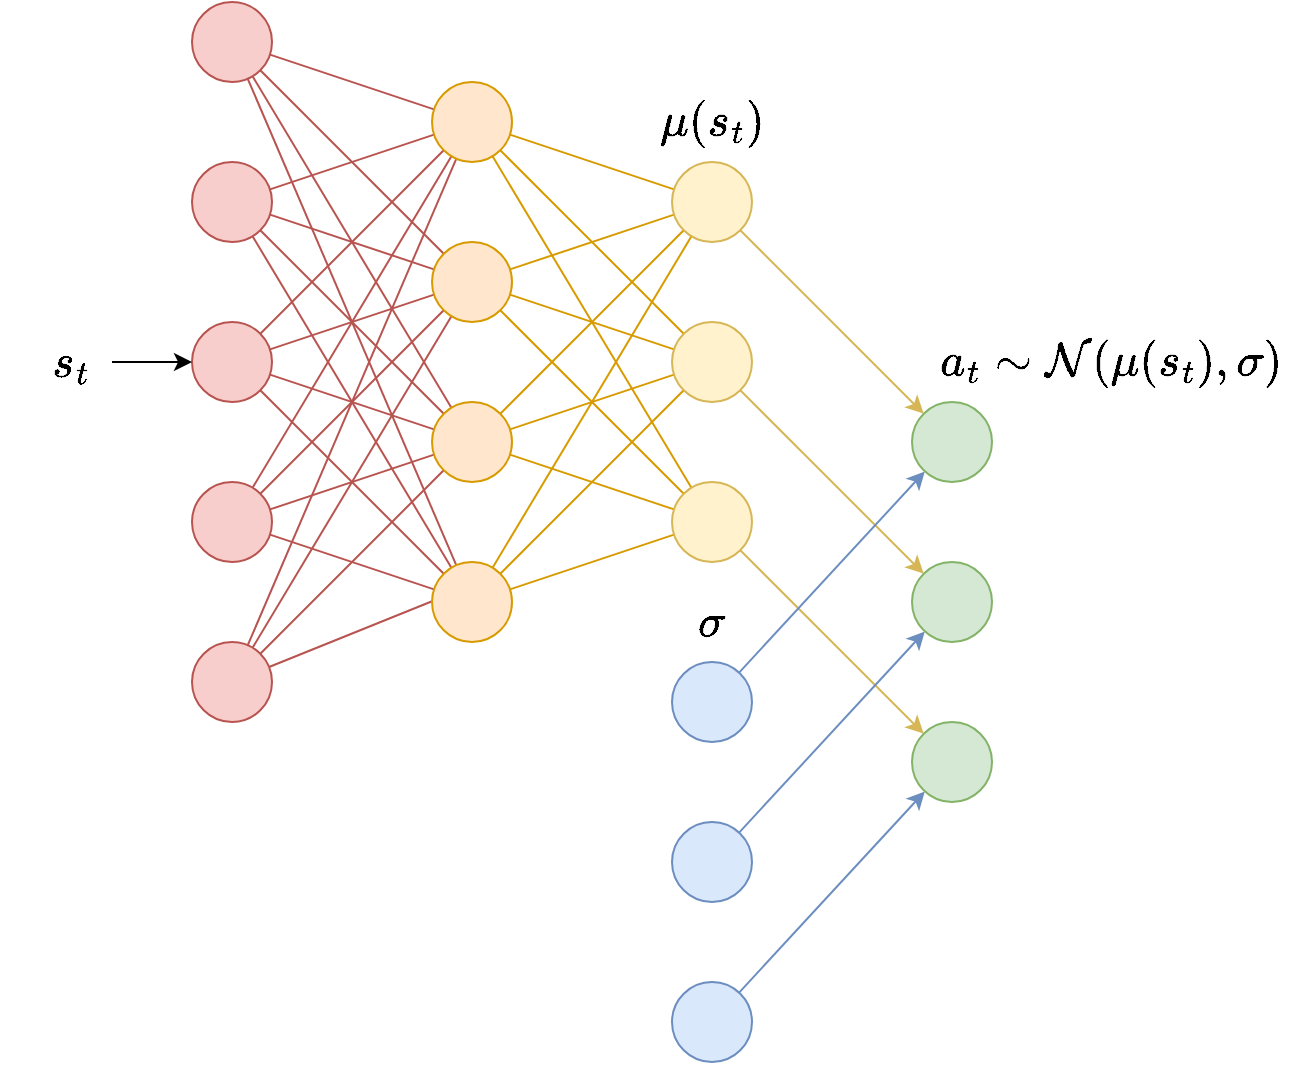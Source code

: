 <mxfile version="13.2.1" type="device"><diagram id="1EGydahg5IScI-xZP1_C" name="Page-1"><mxGraphModel dx="946" dy="592" grid="1" gridSize="10" guides="1" tooltips="1" connect="1" arrows="1" fold="1" page="1" pageScale="1" pageWidth="850" pageHeight="1100" math="1" shadow="0"><root><mxCell id="0"/><mxCell id="1" parent="0"/><mxCell id="_RZ1qZyV9OitU8OjG1FF-13" style="rounded=0;orthogonalLoop=1;jettySize=auto;html=1;endArrow=none;endFill=0;fillColor=#f8cecc;strokeColor=#b85450;" parent="1" source="_RZ1qZyV9OitU8OjG1FF-1" target="_RZ1qZyV9OitU8OjG1FF-6" edge="1"><mxGeometry relative="1" as="geometry"/></mxCell><mxCell id="_RZ1qZyV9OitU8OjG1FF-15" style="edgeStyle=none;rounded=0;orthogonalLoop=1;jettySize=auto;html=1;endArrow=none;endFill=0;fillColor=#f8cecc;strokeColor=#b85450;" parent="1" source="_RZ1qZyV9OitU8OjG1FF-1" target="_RZ1qZyV9OitU8OjG1FF-7" edge="1"><mxGeometry relative="1" as="geometry"/></mxCell><mxCell id="_RZ1qZyV9OitU8OjG1FF-16" style="edgeStyle=none;rounded=0;orthogonalLoop=1;jettySize=auto;html=1;endArrow=none;endFill=0;fillColor=#f8cecc;strokeColor=#b85450;" parent="1" source="_RZ1qZyV9OitU8OjG1FF-1" target="_RZ1qZyV9OitU8OjG1FF-8" edge="1"><mxGeometry relative="1" as="geometry"/></mxCell><mxCell id="_RZ1qZyV9OitU8OjG1FF-17" style="edgeStyle=none;rounded=0;orthogonalLoop=1;jettySize=auto;html=1;endArrow=none;endFill=0;fillColor=#f8cecc;strokeColor=#b85450;" parent="1" source="_RZ1qZyV9OitU8OjG1FF-1" target="_RZ1qZyV9OitU8OjG1FF-9" edge="1"><mxGeometry relative="1" as="geometry"/></mxCell><mxCell id="_RZ1qZyV9OitU8OjG1FF-1" value="" style="ellipse;whiteSpace=wrap;html=1;fillColor=#f8cecc;strokeColor=#b85450;" parent="1" vertex="1"><mxGeometry x="120" y="120" width="40" height="40" as="geometry"/></mxCell><mxCell id="_RZ1qZyV9OitU8OjG1FF-18" style="edgeStyle=none;rounded=0;orthogonalLoop=1;jettySize=auto;html=1;endArrow=none;endFill=0;fillColor=#f8cecc;strokeColor=#b85450;" parent="1" source="_RZ1qZyV9OitU8OjG1FF-2" target="_RZ1qZyV9OitU8OjG1FF-6" edge="1"><mxGeometry relative="1" as="geometry"/></mxCell><mxCell id="_RZ1qZyV9OitU8OjG1FF-19" style="edgeStyle=none;rounded=0;orthogonalLoop=1;jettySize=auto;html=1;endArrow=none;endFill=0;fillColor=#f8cecc;strokeColor=#b85450;" parent="1" source="_RZ1qZyV9OitU8OjG1FF-2" target="_RZ1qZyV9OitU8OjG1FF-7" edge="1"><mxGeometry relative="1" as="geometry"/></mxCell><mxCell id="_RZ1qZyV9OitU8OjG1FF-20" style="edgeStyle=none;rounded=0;orthogonalLoop=1;jettySize=auto;html=1;endArrow=none;endFill=0;fillColor=#f8cecc;strokeColor=#b85450;" parent="1" source="_RZ1qZyV9OitU8OjG1FF-2" target="_RZ1qZyV9OitU8OjG1FF-8" edge="1"><mxGeometry relative="1" as="geometry"/></mxCell><mxCell id="_RZ1qZyV9OitU8OjG1FF-22" style="edgeStyle=none;rounded=0;orthogonalLoop=1;jettySize=auto;html=1;endArrow=none;endFill=0;fillColor=#f8cecc;strokeColor=#b85450;" parent="1" source="_RZ1qZyV9OitU8OjG1FF-2" target="_RZ1qZyV9OitU8OjG1FF-9" edge="1"><mxGeometry relative="1" as="geometry"/></mxCell><mxCell id="_RZ1qZyV9OitU8OjG1FF-2" value="" style="ellipse;whiteSpace=wrap;html=1;fillColor=#f8cecc;strokeColor=#b85450;" parent="1" vertex="1"><mxGeometry x="120" y="200" width="40" height="40" as="geometry"/></mxCell><mxCell id="_RZ1qZyV9OitU8OjG1FF-23" style="edgeStyle=none;rounded=0;orthogonalLoop=1;jettySize=auto;html=1;endArrow=none;endFill=0;fillColor=#f8cecc;strokeColor=#b85450;" parent="1" source="_RZ1qZyV9OitU8OjG1FF-3" target="_RZ1qZyV9OitU8OjG1FF-6" edge="1"><mxGeometry relative="1" as="geometry"/></mxCell><mxCell id="_RZ1qZyV9OitU8OjG1FF-24" style="edgeStyle=none;rounded=0;orthogonalLoop=1;jettySize=auto;html=1;endArrow=none;endFill=0;fillColor=#f8cecc;strokeColor=#b85450;" parent="1" source="_RZ1qZyV9OitU8OjG1FF-3" target="_RZ1qZyV9OitU8OjG1FF-7" edge="1"><mxGeometry relative="1" as="geometry"/></mxCell><mxCell id="_RZ1qZyV9OitU8OjG1FF-25" style="edgeStyle=none;rounded=0;orthogonalLoop=1;jettySize=auto;html=1;endArrow=none;endFill=0;fillColor=#f8cecc;strokeColor=#b85450;" parent="1" source="_RZ1qZyV9OitU8OjG1FF-3" target="_RZ1qZyV9OitU8OjG1FF-8" edge="1"><mxGeometry relative="1" as="geometry"/></mxCell><mxCell id="_RZ1qZyV9OitU8OjG1FF-26" style="edgeStyle=none;rounded=0;orthogonalLoop=1;jettySize=auto;html=1;endArrow=none;endFill=0;fillColor=#f8cecc;strokeColor=#b85450;" parent="1" source="_RZ1qZyV9OitU8OjG1FF-3" target="_RZ1qZyV9OitU8OjG1FF-9" edge="1"><mxGeometry relative="1" as="geometry"/></mxCell><mxCell id="_RZ1qZyV9OitU8OjG1FF-3" value="" style="ellipse;whiteSpace=wrap;html=1;fillColor=#f8cecc;strokeColor=#b85450;" parent="1" vertex="1"><mxGeometry x="120" y="280" width="40" height="40" as="geometry"/></mxCell><mxCell id="_RZ1qZyV9OitU8OjG1FF-27" style="edgeStyle=none;rounded=0;orthogonalLoop=1;jettySize=auto;html=1;endArrow=none;endFill=0;fillColor=#f8cecc;strokeColor=#b85450;" parent="1" source="_RZ1qZyV9OitU8OjG1FF-4" target="_RZ1qZyV9OitU8OjG1FF-6" edge="1"><mxGeometry relative="1" as="geometry"/></mxCell><mxCell id="_RZ1qZyV9OitU8OjG1FF-28" style="edgeStyle=none;rounded=0;orthogonalLoop=1;jettySize=auto;html=1;endArrow=none;endFill=0;fillColor=#f8cecc;strokeColor=#b85450;" parent="1" source="_RZ1qZyV9OitU8OjG1FF-4" target="_RZ1qZyV9OitU8OjG1FF-7" edge="1"><mxGeometry relative="1" as="geometry"/></mxCell><mxCell id="_RZ1qZyV9OitU8OjG1FF-29" style="edgeStyle=none;rounded=0;orthogonalLoop=1;jettySize=auto;html=1;endArrow=none;endFill=0;fillColor=#f8cecc;strokeColor=#b85450;" parent="1" source="_RZ1qZyV9OitU8OjG1FF-4" target="_RZ1qZyV9OitU8OjG1FF-8" edge="1"><mxGeometry relative="1" as="geometry"/></mxCell><mxCell id="_RZ1qZyV9OitU8OjG1FF-30" style="edgeStyle=none;rounded=0;orthogonalLoop=1;jettySize=auto;html=1;endArrow=none;endFill=0;fillColor=#f8cecc;strokeColor=#b85450;" parent="1" source="_RZ1qZyV9OitU8OjG1FF-4" target="_RZ1qZyV9OitU8OjG1FF-9" edge="1"><mxGeometry relative="1" as="geometry"/></mxCell><mxCell id="_RZ1qZyV9OitU8OjG1FF-4" value="" style="ellipse;whiteSpace=wrap;html=1;fillColor=#f8cecc;strokeColor=#b85450;" parent="1" vertex="1"><mxGeometry x="120" y="360" width="40" height="40" as="geometry"/></mxCell><mxCell id="_RZ1qZyV9OitU8OjG1FF-31" style="edgeStyle=none;rounded=0;orthogonalLoop=1;jettySize=auto;html=1;endArrow=none;endFill=0;fillColor=#f8cecc;strokeColor=#b85450;" parent="1" source="_RZ1qZyV9OitU8OjG1FF-5" target="_RZ1qZyV9OitU8OjG1FF-6" edge="1"><mxGeometry relative="1" as="geometry"/></mxCell><mxCell id="_RZ1qZyV9OitU8OjG1FF-32" style="edgeStyle=none;rounded=0;orthogonalLoop=1;jettySize=auto;html=1;endArrow=none;endFill=0;fillColor=#f8cecc;strokeColor=#b85450;" parent="1" source="_RZ1qZyV9OitU8OjG1FF-5" target="_RZ1qZyV9OitU8OjG1FF-7" edge="1"><mxGeometry relative="1" as="geometry"/></mxCell><mxCell id="_RZ1qZyV9OitU8OjG1FF-33" style="edgeStyle=none;rounded=0;orthogonalLoop=1;jettySize=auto;html=1;endArrow=none;endFill=0;fillColor=#f8cecc;strokeColor=#b85450;" parent="1" source="_RZ1qZyV9OitU8OjG1FF-5" target="_RZ1qZyV9OitU8OjG1FF-8" edge="1"><mxGeometry relative="1" as="geometry"/></mxCell><mxCell id="_RZ1qZyV9OitU8OjG1FF-34" style="edgeStyle=none;rounded=0;orthogonalLoop=1;jettySize=auto;html=1;entryX=1;entryY=0;entryDx=0;entryDy=0;endArrow=none;endFill=0;fillColor=#f8cecc;strokeColor=#b85450;" parent="1" source="_RZ1qZyV9OitU8OjG1FF-5" target="_RZ1qZyV9OitU8OjG1FF-9" edge="1"><mxGeometry relative="1" as="geometry"/></mxCell><mxCell id="_RZ1qZyV9OitU8OjG1FF-5" value="" style="ellipse;whiteSpace=wrap;html=1;fillColor=#f8cecc;strokeColor=#b85450;" parent="1" vertex="1"><mxGeometry x="120" y="440" width="40" height="40" as="geometry"/></mxCell><mxCell id="_RZ1qZyV9OitU8OjG1FF-35" style="edgeStyle=none;rounded=0;orthogonalLoop=1;jettySize=auto;html=1;endArrow=none;endFill=0;fillColor=#ffe6cc;strokeColor=#d79b00;" parent="1" source="_RZ1qZyV9OitU8OjG1FF-6" target="_RZ1qZyV9OitU8OjG1FF-10" edge="1"><mxGeometry relative="1" as="geometry"/></mxCell><mxCell id="_RZ1qZyV9OitU8OjG1FF-36" style="edgeStyle=none;rounded=0;orthogonalLoop=1;jettySize=auto;html=1;entryX=0;entryY=0;entryDx=0;entryDy=0;endArrow=none;endFill=0;fillColor=#ffe6cc;strokeColor=#d79b00;" parent="1" source="_RZ1qZyV9OitU8OjG1FF-6" target="_RZ1qZyV9OitU8OjG1FF-11" edge="1"><mxGeometry relative="1" as="geometry"/></mxCell><mxCell id="_RZ1qZyV9OitU8OjG1FF-37" style="edgeStyle=none;rounded=0;orthogonalLoop=1;jettySize=auto;html=1;endArrow=none;endFill=0;fillColor=#ffe6cc;strokeColor=#d79b00;" parent="1" source="_RZ1qZyV9OitU8OjG1FF-6" target="_RZ1qZyV9OitU8OjG1FF-12" edge="1"><mxGeometry relative="1" as="geometry"/></mxCell><mxCell id="_RZ1qZyV9OitU8OjG1FF-6" value="" style="ellipse;whiteSpace=wrap;html=1;fillColor=#ffe6cc;strokeColor=#d79b00;" parent="1" vertex="1"><mxGeometry x="240" y="160" width="40" height="40" as="geometry"/></mxCell><mxCell id="_RZ1qZyV9OitU8OjG1FF-38" style="edgeStyle=none;rounded=0;orthogonalLoop=1;jettySize=auto;html=1;endArrow=none;endFill=0;fillColor=#ffe6cc;strokeColor=#d79b00;" parent="1" source="_RZ1qZyV9OitU8OjG1FF-7" target="_RZ1qZyV9OitU8OjG1FF-10" edge="1"><mxGeometry relative="1" as="geometry"/></mxCell><mxCell id="_RZ1qZyV9OitU8OjG1FF-39" style="edgeStyle=none;rounded=0;orthogonalLoop=1;jettySize=auto;html=1;endArrow=none;endFill=0;fillColor=#ffe6cc;strokeColor=#d79b00;" parent="1" source="_RZ1qZyV9OitU8OjG1FF-7" target="_RZ1qZyV9OitU8OjG1FF-11" edge="1"><mxGeometry relative="1" as="geometry"/></mxCell><mxCell id="_RZ1qZyV9OitU8OjG1FF-40" style="edgeStyle=none;rounded=0;orthogonalLoop=1;jettySize=auto;html=1;endArrow=none;endFill=0;fillColor=#ffe6cc;strokeColor=#d79b00;" parent="1" source="_RZ1qZyV9OitU8OjG1FF-7" target="_RZ1qZyV9OitU8OjG1FF-12" edge="1"><mxGeometry relative="1" as="geometry"/></mxCell><mxCell id="_RZ1qZyV9OitU8OjG1FF-7" value="" style="ellipse;whiteSpace=wrap;html=1;fillColor=#ffe6cc;strokeColor=#d79b00;" parent="1" vertex="1"><mxGeometry x="240" y="240" width="40" height="40" as="geometry"/></mxCell><mxCell id="_RZ1qZyV9OitU8OjG1FF-41" style="edgeStyle=none;rounded=0;orthogonalLoop=1;jettySize=auto;html=1;endArrow=none;endFill=0;fillColor=#ffe6cc;strokeColor=#d79b00;" parent="1" source="_RZ1qZyV9OitU8OjG1FF-8" target="_RZ1qZyV9OitU8OjG1FF-10" edge="1"><mxGeometry relative="1" as="geometry"/></mxCell><mxCell id="_RZ1qZyV9OitU8OjG1FF-42" style="edgeStyle=none;rounded=0;orthogonalLoop=1;jettySize=auto;html=1;endArrow=none;endFill=0;fillColor=#ffe6cc;strokeColor=#d79b00;" parent="1" source="_RZ1qZyV9OitU8OjG1FF-8" target="_RZ1qZyV9OitU8OjG1FF-11" edge="1"><mxGeometry relative="1" as="geometry"/></mxCell><mxCell id="_RZ1qZyV9OitU8OjG1FF-43" style="edgeStyle=none;rounded=0;orthogonalLoop=1;jettySize=auto;html=1;endArrow=none;endFill=0;fillColor=#ffe6cc;strokeColor=#d79b00;" parent="1" source="_RZ1qZyV9OitU8OjG1FF-8" target="_RZ1qZyV9OitU8OjG1FF-12" edge="1"><mxGeometry relative="1" as="geometry"/></mxCell><mxCell id="_RZ1qZyV9OitU8OjG1FF-8" value="" style="ellipse;whiteSpace=wrap;html=1;fillColor=#ffe6cc;strokeColor=#d79b00;" parent="1" vertex="1"><mxGeometry x="240" y="320" width="40" height="40" as="geometry"/></mxCell><mxCell id="_RZ1qZyV9OitU8OjG1FF-44" style="edgeStyle=none;rounded=0;orthogonalLoop=1;jettySize=auto;html=1;endArrow=none;endFill=0;fillColor=#ffe6cc;strokeColor=#d79b00;" parent="1" source="_RZ1qZyV9OitU8OjG1FF-9" target="_RZ1qZyV9OitU8OjG1FF-10" edge="1"><mxGeometry relative="1" as="geometry"/></mxCell><mxCell id="_RZ1qZyV9OitU8OjG1FF-45" style="edgeStyle=none;rounded=0;orthogonalLoop=1;jettySize=auto;html=1;endArrow=none;endFill=0;fillColor=#ffe6cc;strokeColor=#d79b00;" parent="1" source="_RZ1qZyV9OitU8OjG1FF-9" target="_RZ1qZyV9OitU8OjG1FF-11" edge="1"><mxGeometry relative="1" as="geometry"/></mxCell><mxCell id="_RZ1qZyV9OitU8OjG1FF-46" style="edgeStyle=none;rounded=0;orthogonalLoop=1;jettySize=auto;html=1;endArrow=none;endFill=0;fillColor=#ffe6cc;strokeColor=#d79b00;" parent="1" source="_RZ1qZyV9OitU8OjG1FF-9" target="_RZ1qZyV9OitU8OjG1FF-12" edge="1"><mxGeometry relative="1" as="geometry"/></mxCell><mxCell id="_RZ1qZyV9OitU8OjG1FF-9" value="" style="ellipse;whiteSpace=wrap;html=1;fillColor=#ffe6cc;strokeColor=#d79b00;" parent="1" vertex="1"><mxGeometry x="240" y="400" width="40" height="40" as="geometry"/></mxCell><mxCell id="gwxLNxS0KuLVZTUoaDnM-11" style="rounded=0;orthogonalLoop=1;jettySize=auto;html=1;fillColor=#fff2cc;strokeColor=#d6b656;" edge="1" parent="1" source="_RZ1qZyV9OitU8OjG1FF-10" target="gwxLNxS0KuLVZTUoaDnM-6"><mxGeometry relative="1" as="geometry"/></mxCell><mxCell id="_RZ1qZyV9OitU8OjG1FF-10" value="" style="ellipse;whiteSpace=wrap;html=1;fillColor=#fff2cc;strokeColor=#d6b656;" parent="1" vertex="1"><mxGeometry x="360" y="200" width="40" height="40" as="geometry"/></mxCell><mxCell id="gwxLNxS0KuLVZTUoaDnM-12" style="edgeStyle=none;rounded=0;orthogonalLoop=1;jettySize=auto;html=1;fillColor=#fff2cc;strokeColor=#d6b656;" edge="1" parent="1" source="_RZ1qZyV9OitU8OjG1FF-11" target="gwxLNxS0KuLVZTUoaDnM-7"><mxGeometry relative="1" as="geometry"/></mxCell><mxCell id="_RZ1qZyV9OitU8OjG1FF-11" value="" style="ellipse;whiteSpace=wrap;html=1;fillColor=#fff2cc;strokeColor=#d6b656;" parent="1" vertex="1"><mxGeometry x="360" y="280" width="40" height="40" as="geometry"/></mxCell><mxCell id="gwxLNxS0KuLVZTUoaDnM-13" style="edgeStyle=none;rounded=0;orthogonalLoop=1;jettySize=auto;html=1;fillColor=#fff2cc;strokeColor=#d6b656;" edge="1" parent="1" source="_RZ1qZyV9OitU8OjG1FF-12" target="gwxLNxS0KuLVZTUoaDnM-8"><mxGeometry relative="1" as="geometry"/></mxCell><mxCell id="_RZ1qZyV9OitU8OjG1FF-12" value="" style="ellipse;whiteSpace=wrap;html=1;fillColor=#fff2cc;strokeColor=#d6b656;" parent="1" vertex="1"><mxGeometry x="360" y="360" width="40" height="40" as="geometry"/></mxCell><mxCell id="_RZ1qZyV9OitU8OjG1FF-51" style="edgeStyle=none;rounded=0;orthogonalLoop=1;jettySize=auto;html=1;entryX=0;entryY=0.5;entryDx=0;entryDy=0;endArrow=classic;endFill=1;" parent="1" source="_RZ1qZyV9OitU8OjG1FF-47" target="_RZ1qZyV9OitU8OjG1FF-3" edge="1"><mxGeometry relative="1" as="geometry"/></mxCell><mxCell id="_RZ1qZyV9OitU8OjG1FF-47" value="&lt;font style=&quot;font-size: 20px&quot;&gt;$$s_t$$&lt;/font&gt;" style="text;html=1;strokeColor=none;fillColor=none;align=center;verticalAlign=middle;whiteSpace=wrap;rounded=0;" parent="1" vertex="1"><mxGeometry x="40" y="290" width="40" height="20" as="geometry"/></mxCell><mxCell id="gwxLNxS0KuLVZTUoaDnM-14" style="edgeStyle=none;rounded=0;orthogonalLoop=1;jettySize=auto;html=1;fillColor=#dae8fc;strokeColor=#6c8ebf;" edge="1" parent="1" source="gwxLNxS0KuLVZTUoaDnM-1" target="gwxLNxS0KuLVZTUoaDnM-6"><mxGeometry relative="1" as="geometry"/></mxCell><mxCell id="gwxLNxS0KuLVZTUoaDnM-1" value="" style="ellipse;whiteSpace=wrap;html=1;fillColor=#dae8fc;strokeColor=#6c8ebf;" vertex="1" parent="1"><mxGeometry x="360" y="450" width="40" height="40" as="geometry"/></mxCell><mxCell id="gwxLNxS0KuLVZTUoaDnM-15" style="edgeStyle=none;rounded=0;orthogonalLoop=1;jettySize=auto;html=1;fillColor=#dae8fc;strokeColor=#6c8ebf;" edge="1" parent="1" source="gwxLNxS0KuLVZTUoaDnM-2" target="gwxLNxS0KuLVZTUoaDnM-7"><mxGeometry relative="1" as="geometry"/></mxCell><mxCell id="gwxLNxS0KuLVZTUoaDnM-2" value="" style="ellipse;whiteSpace=wrap;html=1;fillColor=#dae8fc;strokeColor=#6c8ebf;" vertex="1" parent="1"><mxGeometry x="360" y="530" width="40" height="40" as="geometry"/></mxCell><mxCell id="gwxLNxS0KuLVZTUoaDnM-16" style="edgeStyle=none;rounded=0;orthogonalLoop=1;jettySize=auto;html=1;fillColor=#dae8fc;strokeColor=#6c8ebf;" edge="1" parent="1" source="gwxLNxS0KuLVZTUoaDnM-3" target="gwxLNxS0KuLVZTUoaDnM-8"><mxGeometry relative="1" as="geometry"/></mxCell><mxCell id="gwxLNxS0KuLVZTUoaDnM-3" value="" style="ellipse;whiteSpace=wrap;html=1;fillColor=#dae8fc;strokeColor=#6c8ebf;" vertex="1" parent="1"><mxGeometry x="360" y="610" width="40" height="40" as="geometry"/></mxCell><mxCell id="gwxLNxS0KuLVZTUoaDnM-4" value="&lt;font style=&quot;font-size: 20px&quot;&gt;$$\mu(s_t)$$&lt;/font&gt;" style="text;html=1;strokeColor=none;fillColor=none;align=center;verticalAlign=middle;whiteSpace=wrap;rounded=0;" vertex="1" parent="1"><mxGeometry x="360" y="170" width="40" height="20" as="geometry"/></mxCell><mxCell id="gwxLNxS0KuLVZTUoaDnM-5" value="&lt;font style=&quot;font-size: 20px&quot;&gt;$$\sigma$$&lt;/font&gt;" style="text;html=1;strokeColor=none;fillColor=none;align=center;verticalAlign=middle;whiteSpace=wrap;rounded=0;" vertex="1" parent="1"><mxGeometry x="360" y="420" width="40" height="20" as="geometry"/></mxCell><mxCell id="gwxLNxS0KuLVZTUoaDnM-6" value="" style="ellipse;whiteSpace=wrap;html=1;fillColor=#d5e8d4;strokeColor=#82b366;" vertex="1" parent="1"><mxGeometry x="480" y="320" width="40" height="40" as="geometry"/></mxCell><mxCell id="gwxLNxS0KuLVZTUoaDnM-7" value="" style="ellipse;whiteSpace=wrap;html=1;fillColor=#d5e8d4;strokeColor=#82b366;" vertex="1" parent="1"><mxGeometry x="480" y="400" width="40" height="40" as="geometry"/></mxCell><mxCell id="gwxLNxS0KuLVZTUoaDnM-8" value="" style="ellipse;whiteSpace=wrap;html=1;fillColor=#d5e8d4;strokeColor=#82b366;" vertex="1" parent="1"><mxGeometry x="480" y="480" width="40" height="40" as="geometry"/></mxCell><mxCell id="gwxLNxS0KuLVZTUoaDnM-10" value="&lt;font style=&quot;font-size: 20px&quot;&gt;$$a_t \sim \mathcal{N}(\mu(s_t), \sigma)$$&lt;/font&gt;" style="text;html=1;strokeColor=none;fillColor=none;align=center;verticalAlign=middle;whiteSpace=wrap;rounded=0;" vertex="1" parent="1"><mxGeometry x="480" y="280" width="200" height="40" as="geometry"/></mxCell></root></mxGraphModel></diagram></mxfile>